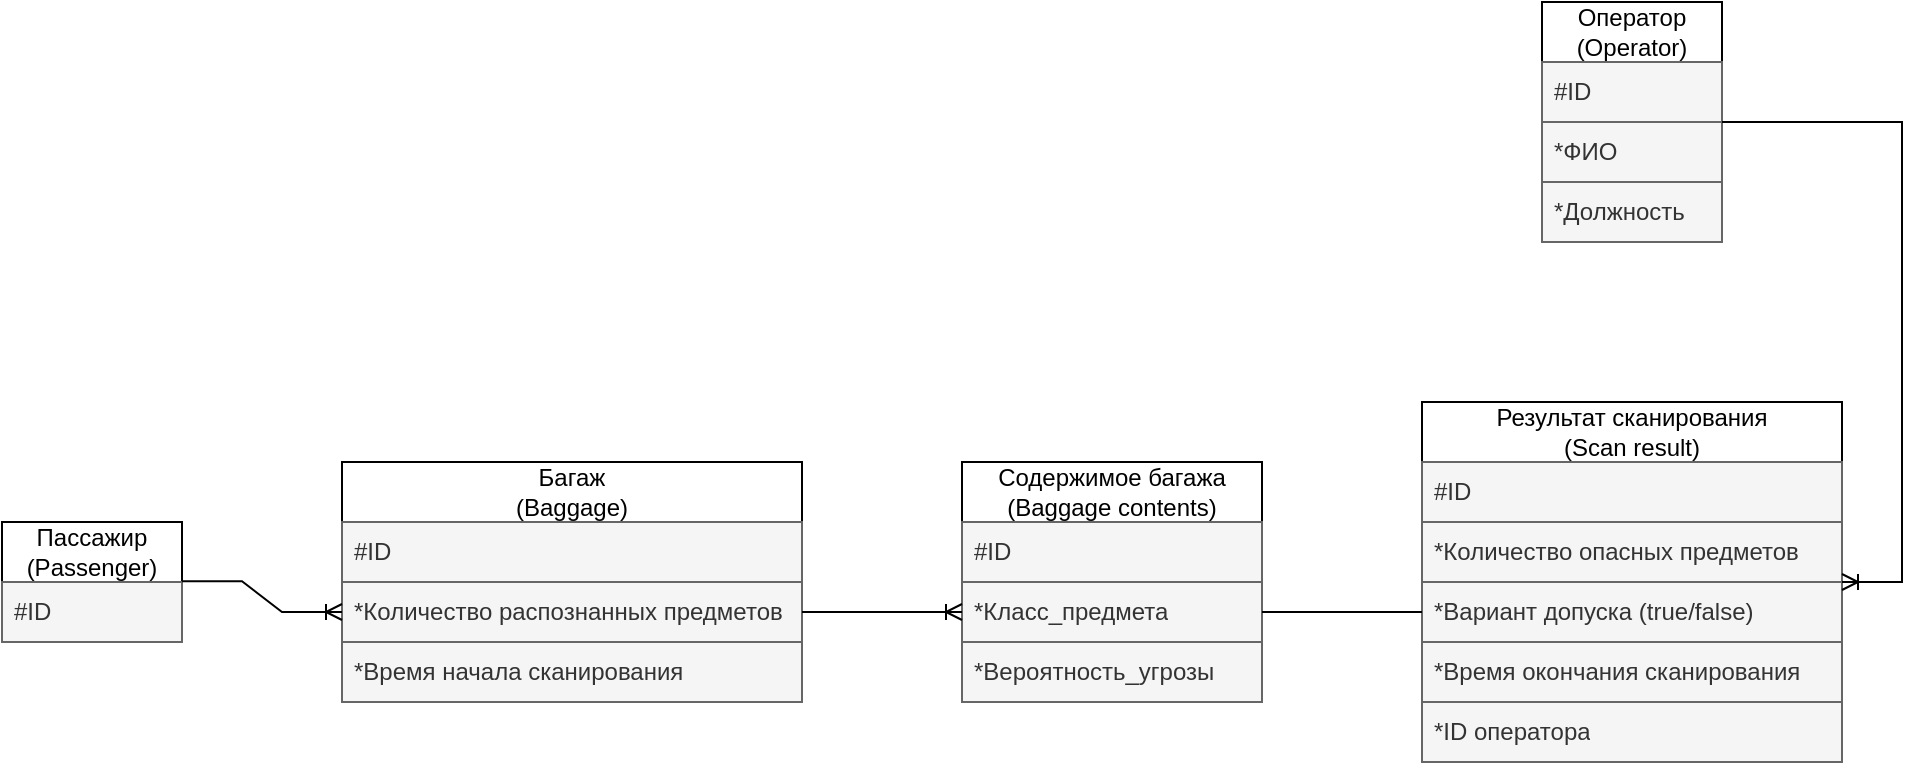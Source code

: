 <mxfile version="23.1.5" type="device">
  <diagram id="o7t4Cl29UWxg3dSiNL5y" name="Страница — 1">
    <mxGraphModel dx="1235" dy="665" grid="1" gridSize="10" guides="1" tooltips="1" connect="1" arrows="1" fold="1" page="1" pageScale="1" pageWidth="1000" pageHeight="500" math="0" shadow="0">
      <root>
        <mxCell id="0" />
        <mxCell id="1" parent="0" />
        <mxCell id="bdvobQcTrzUJYsqzWZPn-1" value="Содержимое багажа&lt;br&gt;(Baggage contents)" style="swimlane;fontStyle=0;childLayout=stackLayout;horizontal=1;startSize=30;horizontalStack=0;resizeParent=1;resizeParentMax=0;resizeLast=0;collapsible=1;marginBottom=0;whiteSpace=wrap;html=1;" parent="1" vertex="1">
          <mxGeometry x="520" y="250" width="150" height="120" as="geometry">
            <mxRectangle x="120" y="220" width="60" height="30" as="alternateBounds" />
          </mxGeometry>
        </mxCell>
        <mxCell id="bdvobQcTrzUJYsqzWZPn-2" value="#ID" style="text;align=left;verticalAlign=middle;spacingLeft=4;spacingRight=4;overflow=hidden;points=[[0,0.5],[1,0.5]];portConstraint=eastwest;rotatable=0;whiteSpace=wrap;html=1;fillColor=#f5f5f5;fontColor=#333333;strokeColor=#666666;" parent="bdvobQcTrzUJYsqzWZPn-1" vertex="1">
          <mxGeometry y="30" width="150" height="30" as="geometry" />
        </mxCell>
        <mxCell id="bdvobQcTrzUJYsqzWZPn-3" value="*Класс_предмета" style="text;strokeColor=#666666;fillColor=#f5f5f5;align=left;verticalAlign=middle;spacingLeft=4;spacingRight=4;overflow=hidden;points=[[0,0.5],[1,0.5]];portConstraint=eastwest;rotatable=0;whiteSpace=wrap;html=1;fontColor=#333333;" parent="bdvobQcTrzUJYsqzWZPn-1" vertex="1">
          <mxGeometry y="60" width="150" height="30" as="geometry" />
        </mxCell>
        <mxCell id="bdvobQcTrzUJYsqzWZPn-4" value="*Вероятность_угрозы" style="text;strokeColor=#666666;fillColor=#f5f5f5;align=left;verticalAlign=middle;spacingLeft=4;spacingRight=4;overflow=hidden;points=[[0,0.5],[1,0.5]];portConstraint=eastwest;rotatable=0;whiteSpace=wrap;html=1;fontColor=#333333;" parent="bdvobQcTrzUJYsqzWZPn-1" vertex="1">
          <mxGeometry y="90" width="150" height="30" as="geometry" />
        </mxCell>
        <mxCell id="bdvobQcTrzUJYsqzWZPn-14" value="Багаж&lt;br&gt;(Baggage)" style="swimlane;fontStyle=0;childLayout=stackLayout;horizontal=1;startSize=30;horizontalStack=0;resizeParent=1;resizeParentMax=0;resizeLast=0;collapsible=1;marginBottom=0;whiteSpace=wrap;html=1;" parent="1" vertex="1">
          <mxGeometry x="210" y="250" width="230" height="120" as="geometry" />
        </mxCell>
        <mxCell id="bdvobQcTrzUJYsqzWZPn-15" value="#ID" style="text;strokeColor=#666666;fillColor=#f5f5f5;align=left;verticalAlign=middle;spacingLeft=4;spacingRight=4;overflow=hidden;points=[[0,0.5],[1,0.5]];portConstraint=eastwest;rotatable=0;whiteSpace=wrap;html=1;fontColor=#333333;" parent="bdvobQcTrzUJYsqzWZPn-14" vertex="1">
          <mxGeometry y="30" width="230" height="30" as="geometry" />
        </mxCell>
        <mxCell id="bdvobQcTrzUJYsqzWZPn-16" value="*Количество распознанных предметов" style="text;strokeColor=#666666;fillColor=#f5f5f5;align=left;verticalAlign=middle;spacingLeft=4;spacingRight=4;overflow=hidden;points=[[0,0.5],[1,0.5]];portConstraint=eastwest;rotatable=0;whiteSpace=wrap;html=1;fontColor=#333333;" parent="bdvobQcTrzUJYsqzWZPn-14" vertex="1">
          <mxGeometry y="60" width="230" height="30" as="geometry" />
        </mxCell>
        <mxCell id="bdvobQcTrzUJYsqzWZPn-30" value="*Время начала сканирования" style="text;strokeColor=#666666;fillColor=#f5f5f5;align=left;verticalAlign=middle;spacingLeft=4;spacingRight=4;overflow=hidden;points=[[0,0.5],[1,0.5]];portConstraint=eastwest;rotatable=0;whiteSpace=wrap;html=1;fontColor=#333333;" parent="bdvobQcTrzUJYsqzWZPn-14" vertex="1">
          <mxGeometry y="90" width="230" height="30" as="geometry" />
        </mxCell>
        <mxCell id="bdvobQcTrzUJYsqzWZPn-18" value="Результат сканирования&lt;br&gt;(Scan result)" style="swimlane;fontStyle=0;childLayout=stackLayout;horizontal=1;startSize=30;horizontalStack=0;resizeParent=1;resizeParentMax=0;resizeLast=0;collapsible=1;marginBottom=0;whiteSpace=wrap;html=1;" parent="1" vertex="1">
          <mxGeometry x="750" y="220" width="210" height="180" as="geometry" />
        </mxCell>
        <mxCell id="bdvobQcTrzUJYsqzWZPn-19" value="#ID" style="text;strokeColor=#666666;fillColor=#f5f5f5;align=left;verticalAlign=middle;spacingLeft=4;spacingRight=4;overflow=hidden;points=[[0,0.5],[1,0.5]];portConstraint=eastwest;rotatable=0;whiteSpace=wrap;html=1;fontColor=#333333;" parent="bdvobQcTrzUJYsqzWZPn-18" vertex="1">
          <mxGeometry y="30" width="210" height="30" as="geometry" />
        </mxCell>
        <mxCell id="bdvobQcTrzUJYsqzWZPn-43" value="*Количество опасных предметов" style="text;strokeColor=#666666;fillColor=#f5f5f5;align=left;verticalAlign=middle;spacingLeft=4;spacingRight=4;overflow=hidden;points=[[0,0.5],[1,0.5]];portConstraint=eastwest;rotatable=0;whiteSpace=wrap;html=1;fontColor=#333333;" parent="bdvobQcTrzUJYsqzWZPn-18" vertex="1">
          <mxGeometry y="60" width="210" height="30" as="geometry" />
        </mxCell>
        <mxCell id="bdvobQcTrzUJYsqzWZPn-20" value="*Вариант допуска (true/false)" style="text;strokeColor=#666666;fillColor=#f5f5f5;align=left;verticalAlign=middle;spacingLeft=4;spacingRight=4;overflow=hidden;points=[[0,0.5],[1,0.5]];portConstraint=eastwest;rotatable=0;whiteSpace=wrap;html=1;fontColor=#333333;" parent="bdvobQcTrzUJYsqzWZPn-18" vertex="1">
          <mxGeometry y="90" width="210" height="30" as="geometry" />
        </mxCell>
        <mxCell id="bdvobQcTrzUJYsqzWZPn-21" value="*Время окончания сканирования" style="text;strokeColor=#666666;fillColor=#f5f5f5;align=left;verticalAlign=middle;spacingLeft=4;spacingRight=4;overflow=hidden;points=[[0,0.5],[1,0.5]];portConstraint=eastwest;rotatable=0;whiteSpace=wrap;html=1;fontColor=#333333;" parent="bdvobQcTrzUJYsqzWZPn-18" vertex="1">
          <mxGeometry y="120" width="210" height="30" as="geometry" />
        </mxCell>
        <mxCell id="aW14dyfZMHyf9vY7Cucj-15" value="*ID оператора" style="text;strokeColor=#666666;fillColor=#f5f5f5;align=left;verticalAlign=middle;spacingLeft=4;spacingRight=4;overflow=hidden;points=[[0,0.5],[1,0.5]];portConstraint=eastwest;rotatable=0;whiteSpace=wrap;html=1;fontColor=#333333;" parent="bdvobQcTrzUJYsqzWZPn-18" vertex="1">
          <mxGeometry y="150" width="210" height="30" as="geometry" />
        </mxCell>
        <mxCell id="bdvobQcTrzUJYsqzWZPn-22" value="Пассажир&lt;br&gt;(Passenger)" style="swimlane;fontStyle=0;childLayout=stackLayout;horizontal=1;startSize=30;horizontalStack=0;resizeParent=1;resizeParentMax=0;resizeLast=0;collapsible=1;marginBottom=0;whiteSpace=wrap;html=1;" parent="1" vertex="1">
          <mxGeometry x="40" y="280" width="90" height="60" as="geometry" />
        </mxCell>
        <mxCell id="bdvobQcTrzUJYsqzWZPn-23" value="#ID" style="text;strokeColor=#666666;fillColor=#f5f5f5;align=left;verticalAlign=middle;spacingLeft=4;spacingRight=4;overflow=hidden;points=[[0,0.5],[1,0.5]];portConstraint=eastwest;rotatable=0;whiteSpace=wrap;html=1;fontColor=#333333;" parent="bdvobQcTrzUJYsqzWZPn-22" vertex="1">
          <mxGeometry y="30" width="90" height="30" as="geometry" />
        </mxCell>
        <mxCell id="aW14dyfZMHyf9vY7Cucj-1" value="Оператор&lt;br&gt;(Operator)" style="swimlane;fontStyle=0;childLayout=stackLayout;horizontal=1;startSize=30;horizontalStack=0;resizeParent=1;resizeParentMax=0;resizeLast=0;collapsible=1;marginBottom=0;whiteSpace=wrap;html=1;" parent="1" vertex="1">
          <mxGeometry x="810" y="20" width="90" height="120" as="geometry" />
        </mxCell>
        <mxCell id="aW14dyfZMHyf9vY7Cucj-2" value="#ID" style="text;strokeColor=#666666;fillColor=#f5f5f5;align=left;verticalAlign=middle;spacingLeft=4;spacingRight=4;overflow=hidden;points=[[0,0.5],[1,0.5]];portConstraint=eastwest;rotatable=0;whiteSpace=wrap;html=1;fontColor=#333333;" parent="aW14dyfZMHyf9vY7Cucj-1" vertex="1">
          <mxGeometry y="30" width="90" height="30" as="geometry" />
        </mxCell>
        <mxCell id="aW14dyfZMHyf9vY7Cucj-3" value="*ФИО" style="text;strokeColor=#666666;fillColor=#f5f5f5;align=left;verticalAlign=middle;spacingLeft=4;spacingRight=4;overflow=hidden;points=[[0,0.5],[1,0.5]];portConstraint=eastwest;rotatable=0;whiteSpace=wrap;html=1;fontColor=#333333;" parent="aW14dyfZMHyf9vY7Cucj-1" vertex="1">
          <mxGeometry y="60" width="90" height="30" as="geometry" />
        </mxCell>
        <mxCell id="aW14dyfZMHyf9vY7Cucj-4" value="*Должность" style="text;strokeColor=#666666;fillColor=#f5f5f5;align=left;verticalAlign=middle;spacingLeft=4;spacingRight=4;overflow=hidden;points=[[0,0.5],[1,0.5]];portConstraint=eastwest;rotatable=0;whiteSpace=wrap;html=1;fontColor=#333333;" parent="aW14dyfZMHyf9vY7Cucj-1" vertex="1">
          <mxGeometry y="90" width="90" height="30" as="geometry" />
        </mxCell>
        <mxCell id="q5BBWENHbmwJ8xipqTUP-1" value="" style="edgeStyle=entityRelationEdgeStyle;fontSize=12;html=1;endArrow=ERoneToMany;rounded=0;entryX=0;entryY=0.5;entryDx=0;entryDy=0;" edge="1" parent="1" target="bdvobQcTrzUJYsqzWZPn-16">
          <mxGeometry width="100" height="100" relative="1" as="geometry">
            <mxPoint x="130" y="309.66" as="sourcePoint" />
            <mxPoint x="250" y="309.66" as="targetPoint" />
            <Array as="points">
              <mxPoint x="140" y="330" />
              <mxPoint x="180" y="299.66" />
              <mxPoint x="160" y="300" />
              <mxPoint x="230" y="269.66" />
              <mxPoint x="210" y="309.66" />
              <mxPoint x="220" y="209.66" />
            </Array>
          </mxGeometry>
        </mxCell>
        <mxCell id="q5BBWENHbmwJ8xipqTUP-2" value="" style="edgeStyle=entityRelationEdgeStyle;fontSize=12;html=1;endArrow=ERoneToMany;rounded=0;exitX=1;exitY=0.5;exitDx=0;exitDy=0;" edge="1" parent="1" source="bdvobQcTrzUJYsqzWZPn-16" target="bdvobQcTrzUJYsqzWZPn-3">
          <mxGeometry width="100" height="100" relative="1" as="geometry">
            <mxPoint x="430" y="320" as="sourcePoint" />
            <mxPoint x="470" y="300" as="targetPoint" />
            <Array as="points">
              <mxPoint x="440" y="310" />
              <mxPoint x="460" y="320" />
              <mxPoint x="460" y="310" />
              <mxPoint x="460" y="290" />
            </Array>
          </mxGeometry>
        </mxCell>
        <mxCell id="q5BBWENHbmwJ8xipqTUP-4" value="" style="edgeStyle=entityRelationEdgeStyle;fontSize=12;html=1;endArrow=ERoneToMany;rounded=0;" edge="1" parent="1" source="aW14dyfZMHyf9vY7Cucj-1" target="bdvobQcTrzUJYsqzWZPn-18">
          <mxGeometry width="100" height="100" relative="1" as="geometry">
            <mxPoint x="950" y="170" as="sourcePoint" />
            <mxPoint x="1050" y="70" as="targetPoint" />
            <Array as="points">
              <mxPoint x="840" y="170" />
            </Array>
          </mxGeometry>
        </mxCell>
        <mxCell id="q5BBWENHbmwJ8xipqTUP-5" style="edgeStyle=orthogonalEdgeStyle;rounded=0;orthogonalLoop=1;jettySize=auto;html=1;entryX=0;entryY=0.5;entryDx=0;entryDy=0;endArrow=none;endFill=0;" edge="1" parent="1" source="bdvobQcTrzUJYsqzWZPn-3" target="bdvobQcTrzUJYsqzWZPn-20">
          <mxGeometry relative="1" as="geometry" />
        </mxCell>
      </root>
    </mxGraphModel>
  </diagram>
</mxfile>
